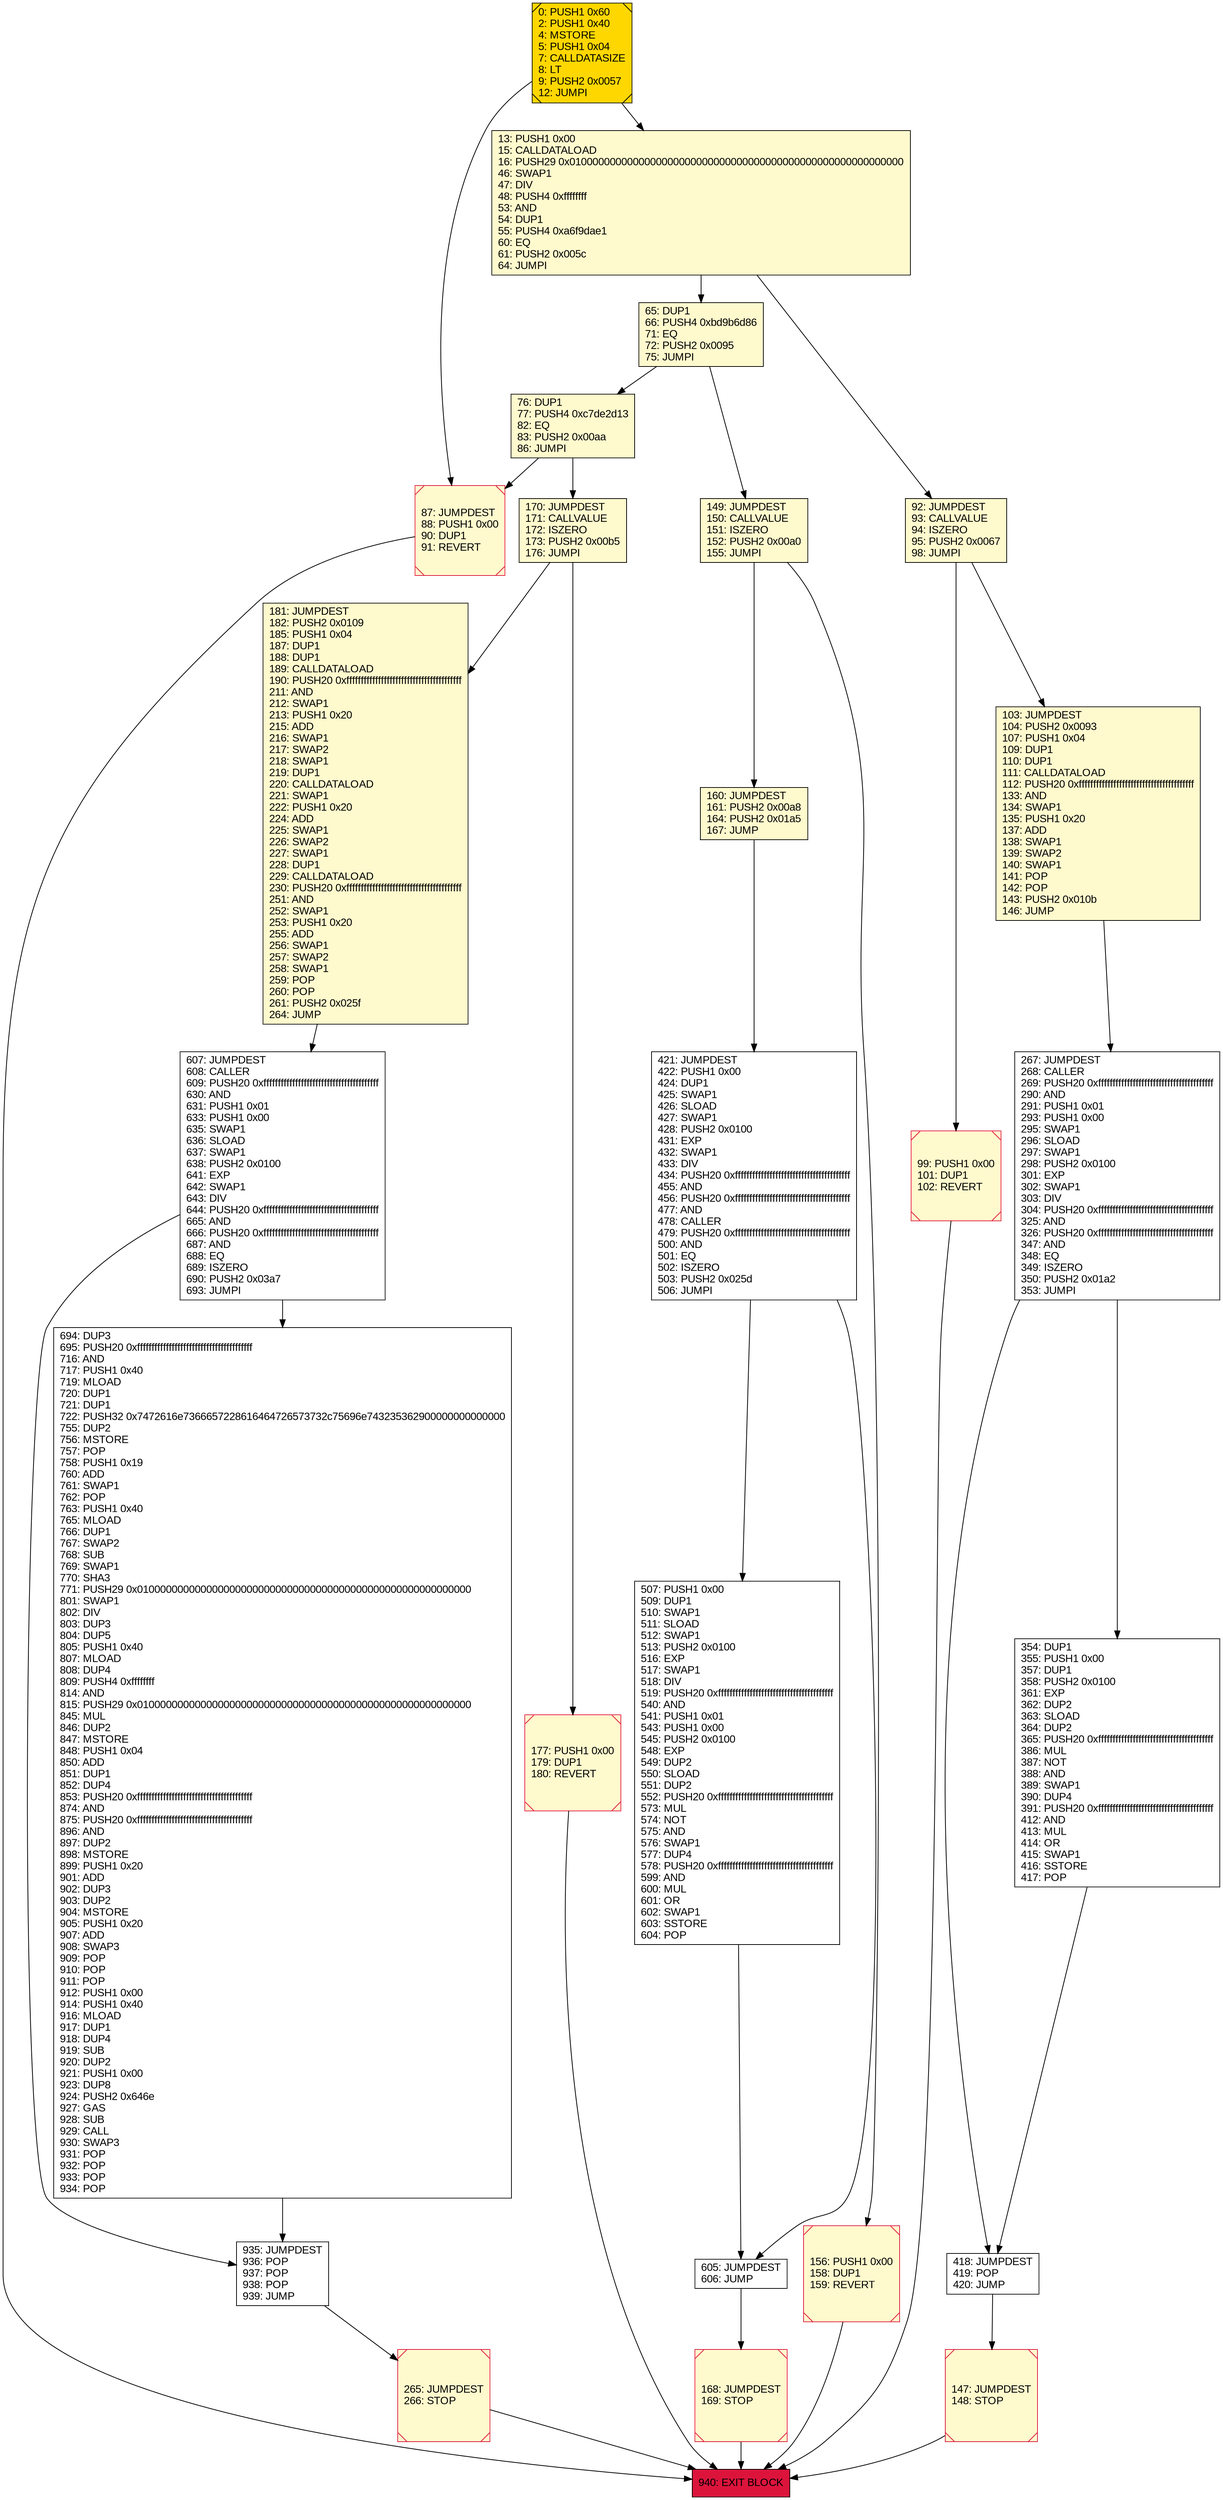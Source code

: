 digraph G {
bgcolor=transparent rankdir=UD;
node [shape=box style=filled color=black fillcolor=white fontname=arial fontcolor=black];
181 [label="181: JUMPDEST\l182: PUSH2 0x0109\l185: PUSH1 0x04\l187: DUP1\l188: DUP1\l189: CALLDATALOAD\l190: PUSH20 0xffffffffffffffffffffffffffffffffffffffff\l211: AND\l212: SWAP1\l213: PUSH1 0x20\l215: ADD\l216: SWAP1\l217: SWAP2\l218: SWAP1\l219: DUP1\l220: CALLDATALOAD\l221: SWAP1\l222: PUSH1 0x20\l224: ADD\l225: SWAP1\l226: SWAP2\l227: SWAP1\l228: DUP1\l229: CALLDATALOAD\l230: PUSH20 0xffffffffffffffffffffffffffffffffffffffff\l251: AND\l252: SWAP1\l253: PUSH1 0x20\l255: ADD\l256: SWAP1\l257: SWAP2\l258: SWAP1\l259: POP\l260: POP\l261: PUSH2 0x025f\l264: JUMP\l" fillcolor=lemonchiffon ];
99 [label="99: PUSH1 0x00\l101: DUP1\l102: REVERT\l" fillcolor=lemonchiffon shape=Msquare color=crimson ];
418 [label="418: JUMPDEST\l419: POP\l420: JUMP\l" ];
507 [label="507: PUSH1 0x00\l509: DUP1\l510: SWAP1\l511: SLOAD\l512: SWAP1\l513: PUSH2 0x0100\l516: EXP\l517: SWAP1\l518: DIV\l519: PUSH20 0xffffffffffffffffffffffffffffffffffffffff\l540: AND\l541: PUSH1 0x01\l543: PUSH1 0x00\l545: PUSH2 0x0100\l548: EXP\l549: DUP2\l550: SLOAD\l551: DUP2\l552: PUSH20 0xffffffffffffffffffffffffffffffffffffffff\l573: MUL\l574: NOT\l575: AND\l576: SWAP1\l577: DUP4\l578: PUSH20 0xffffffffffffffffffffffffffffffffffffffff\l599: AND\l600: MUL\l601: OR\l602: SWAP1\l603: SSTORE\l604: POP\l" ];
935 [label="935: JUMPDEST\l936: POP\l937: POP\l938: POP\l939: JUMP\l" ];
147 [label="147: JUMPDEST\l148: STOP\l" fillcolor=lemonchiffon shape=Msquare color=crimson ];
421 [label="421: JUMPDEST\l422: PUSH1 0x00\l424: DUP1\l425: SWAP1\l426: SLOAD\l427: SWAP1\l428: PUSH2 0x0100\l431: EXP\l432: SWAP1\l433: DIV\l434: PUSH20 0xffffffffffffffffffffffffffffffffffffffff\l455: AND\l456: PUSH20 0xffffffffffffffffffffffffffffffffffffffff\l477: AND\l478: CALLER\l479: PUSH20 0xffffffffffffffffffffffffffffffffffffffff\l500: AND\l501: EQ\l502: ISZERO\l503: PUSH2 0x025d\l506: JUMPI\l" ];
177 [label="177: PUSH1 0x00\l179: DUP1\l180: REVERT\l" fillcolor=lemonchiffon shape=Msquare color=crimson ];
87 [label="87: JUMPDEST\l88: PUSH1 0x00\l90: DUP1\l91: REVERT\l" fillcolor=lemonchiffon shape=Msquare color=crimson ];
160 [label="160: JUMPDEST\l161: PUSH2 0x00a8\l164: PUSH2 0x01a5\l167: JUMP\l" fillcolor=lemonchiffon ];
103 [label="103: JUMPDEST\l104: PUSH2 0x0093\l107: PUSH1 0x04\l109: DUP1\l110: DUP1\l111: CALLDATALOAD\l112: PUSH20 0xffffffffffffffffffffffffffffffffffffffff\l133: AND\l134: SWAP1\l135: PUSH1 0x20\l137: ADD\l138: SWAP1\l139: SWAP2\l140: SWAP1\l141: POP\l142: POP\l143: PUSH2 0x010b\l146: JUMP\l" fillcolor=lemonchiffon ];
267 [label="267: JUMPDEST\l268: CALLER\l269: PUSH20 0xffffffffffffffffffffffffffffffffffffffff\l290: AND\l291: PUSH1 0x01\l293: PUSH1 0x00\l295: SWAP1\l296: SLOAD\l297: SWAP1\l298: PUSH2 0x0100\l301: EXP\l302: SWAP1\l303: DIV\l304: PUSH20 0xffffffffffffffffffffffffffffffffffffffff\l325: AND\l326: PUSH20 0xffffffffffffffffffffffffffffffffffffffff\l347: AND\l348: EQ\l349: ISZERO\l350: PUSH2 0x01a2\l353: JUMPI\l" ];
170 [label="170: JUMPDEST\l171: CALLVALUE\l172: ISZERO\l173: PUSH2 0x00b5\l176: JUMPI\l" fillcolor=lemonchiffon ];
76 [label="76: DUP1\l77: PUSH4 0xc7de2d13\l82: EQ\l83: PUSH2 0x00aa\l86: JUMPI\l" fillcolor=lemonchiffon ];
265 [label="265: JUMPDEST\l266: STOP\l" fillcolor=lemonchiffon shape=Msquare color=crimson ];
13 [label="13: PUSH1 0x00\l15: CALLDATALOAD\l16: PUSH29 0x0100000000000000000000000000000000000000000000000000000000\l46: SWAP1\l47: DIV\l48: PUSH4 0xffffffff\l53: AND\l54: DUP1\l55: PUSH4 0xa6f9dae1\l60: EQ\l61: PUSH2 0x005c\l64: JUMPI\l" fillcolor=lemonchiffon ];
607 [label="607: JUMPDEST\l608: CALLER\l609: PUSH20 0xffffffffffffffffffffffffffffffffffffffff\l630: AND\l631: PUSH1 0x01\l633: PUSH1 0x00\l635: SWAP1\l636: SLOAD\l637: SWAP1\l638: PUSH2 0x0100\l641: EXP\l642: SWAP1\l643: DIV\l644: PUSH20 0xffffffffffffffffffffffffffffffffffffffff\l665: AND\l666: PUSH20 0xffffffffffffffffffffffffffffffffffffffff\l687: AND\l688: EQ\l689: ISZERO\l690: PUSH2 0x03a7\l693: JUMPI\l" ];
149 [label="149: JUMPDEST\l150: CALLVALUE\l151: ISZERO\l152: PUSH2 0x00a0\l155: JUMPI\l" fillcolor=lemonchiffon ];
65 [label="65: DUP1\l66: PUSH4 0xbd9b6d86\l71: EQ\l72: PUSH2 0x0095\l75: JUMPI\l" fillcolor=lemonchiffon ];
605 [label="605: JUMPDEST\l606: JUMP\l" ];
940 [label="940: EXIT BLOCK\l" fillcolor=crimson ];
694 [label="694: DUP3\l695: PUSH20 0xffffffffffffffffffffffffffffffffffffffff\l716: AND\l717: PUSH1 0x40\l719: MLOAD\l720: DUP1\l721: DUP1\l722: PUSH32 0x7472616e7366657228616464726573732c75696e743235362900000000000000\l755: DUP2\l756: MSTORE\l757: POP\l758: PUSH1 0x19\l760: ADD\l761: SWAP1\l762: POP\l763: PUSH1 0x40\l765: MLOAD\l766: DUP1\l767: SWAP2\l768: SUB\l769: SWAP1\l770: SHA3\l771: PUSH29 0x0100000000000000000000000000000000000000000000000000000000\l801: SWAP1\l802: DIV\l803: DUP3\l804: DUP5\l805: PUSH1 0x40\l807: MLOAD\l808: DUP4\l809: PUSH4 0xffffffff\l814: AND\l815: PUSH29 0x0100000000000000000000000000000000000000000000000000000000\l845: MUL\l846: DUP2\l847: MSTORE\l848: PUSH1 0x04\l850: ADD\l851: DUP1\l852: DUP4\l853: PUSH20 0xffffffffffffffffffffffffffffffffffffffff\l874: AND\l875: PUSH20 0xffffffffffffffffffffffffffffffffffffffff\l896: AND\l897: DUP2\l898: MSTORE\l899: PUSH1 0x20\l901: ADD\l902: DUP3\l903: DUP2\l904: MSTORE\l905: PUSH1 0x20\l907: ADD\l908: SWAP3\l909: POP\l910: POP\l911: POP\l912: PUSH1 0x00\l914: PUSH1 0x40\l916: MLOAD\l917: DUP1\l918: DUP4\l919: SUB\l920: DUP2\l921: PUSH1 0x00\l923: DUP8\l924: PUSH2 0x646e\l927: GAS\l928: SUB\l929: CALL\l930: SWAP3\l931: POP\l932: POP\l933: POP\l934: POP\l" ];
92 [label="92: JUMPDEST\l93: CALLVALUE\l94: ISZERO\l95: PUSH2 0x0067\l98: JUMPI\l" fillcolor=lemonchiffon ];
0 [label="0: PUSH1 0x60\l2: PUSH1 0x40\l4: MSTORE\l5: PUSH1 0x04\l7: CALLDATASIZE\l8: LT\l9: PUSH2 0x0057\l12: JUMPI\l" fillcolor=lemonchiffon shape=Msquare fillcolor=gold ];
168 [label="168: JUMPDEST\l169: STOP\l" fillcolor=lemonchiffon shape=Msquare color=crimson ];
156 [label="156: PUSH1 0x00\l158: DUP1\l159: REVERT\l" fillcolor=lemonchiffon shape=Msquare color=crimson ];
354 [label="354: DUP1\l355: PUSH1 0x00\l357: DUP1\l358: PUSH2 0x0100\l361: EXP\l362: DUP2\l363: SLOAD\l364: DUP2\l365: PUSH20 0xffffffffffffffffffffffffffffffffffffffff\l386: MUL\l387: NOT\l388: AND\l389: SWAP1\l390: DUP4\l391: PUSH20 0xffffffffffffffffffffffffffffffffffffffff\l412: AND\l413: MUL\l414: OR\l415: SWAP1\l416: SSTORE\l417: POP\l" ];
103 -> 267;
418 -> 147;
65 -> 149;
76 -> 170;
170 -> 177;
76 -> 87;
421 -> 507;
607 -> 694;
168 -> 940;
156 -> 940;
267 -> 418;
605 -> 168;
170 -> 181;
149 -> 156;
160 -> 421;
935 -> 265;
421 -> 605;
0 -> 87;
181 -> 607;
92 -> 103;
607 -> 935;
694 -> 935;
147 -> 940;
267 -> 354;
507 -> 605;
0 -> 13;
13 -> 92;
99 -> 940;
265 -> 940;
92 -> 99;
149 -> 160;
13 -> 65;
354 -> 418;
65 -> 76;
177 -> 940;
87 -> 940;
}